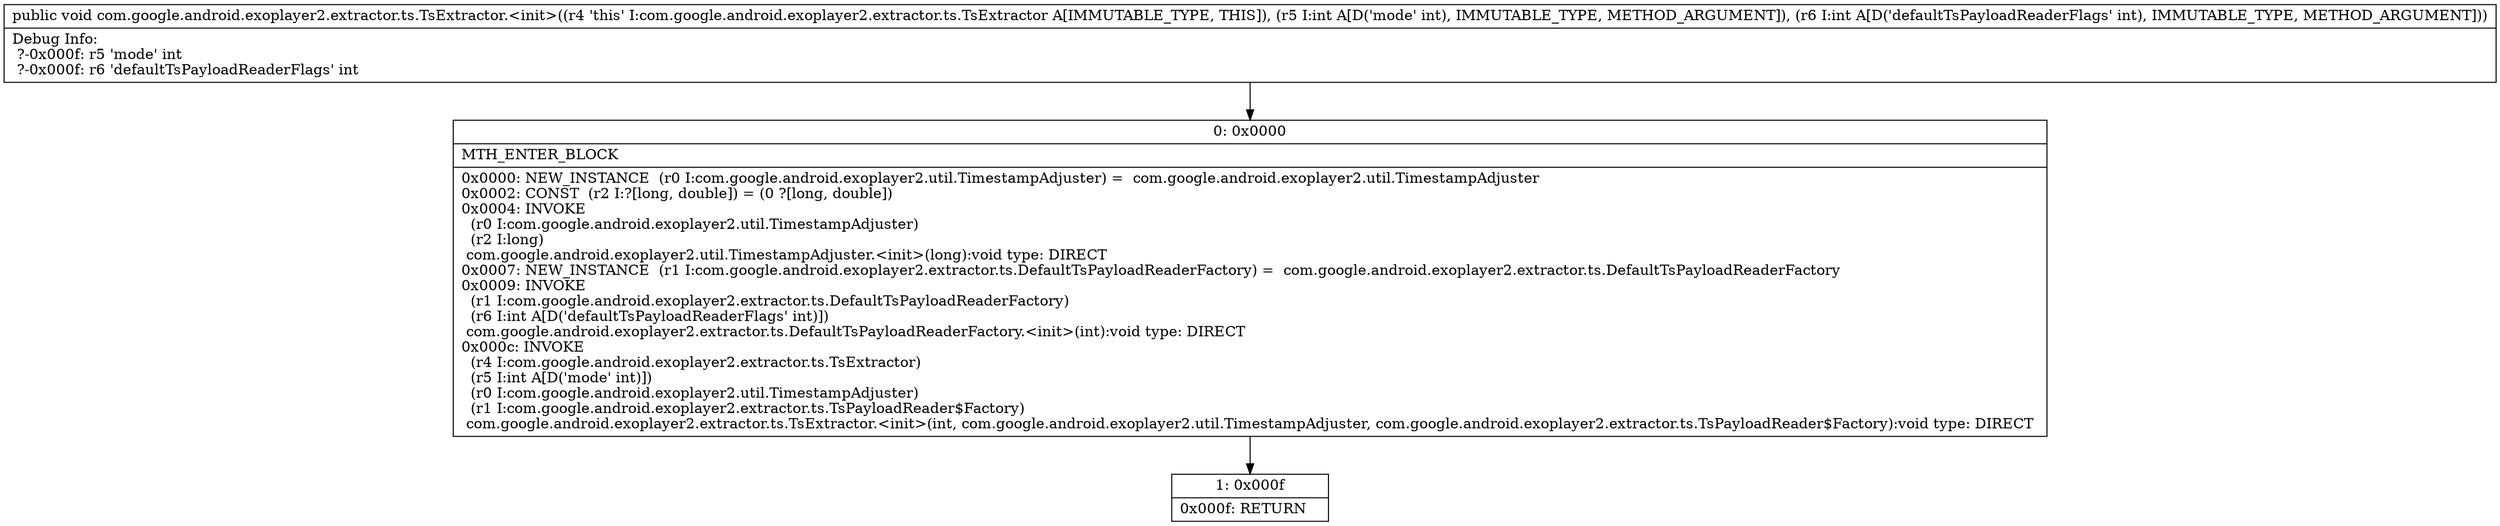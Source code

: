 digraph "CFG forcom.google.android.exoplayer2.extractor.ts.TsExtractor.\<init\>(II)V" {
Node_0 [shape=record,label="{0\:\ 0x0000|MTH_ENTER_BLOCK\l|0x0000: NEW_INSTANCE  (r0 I:com.google.android.exoplayer2.util.TimestampAdjuster) =  com.google.android.exoplayer2.util.TimestampAdjuster \l0x0002: CONST  (r2 I:?[long, double]) = (0 ?[long, double]) \l0x0004: INVOKE  \l  (r0 I:com.google.android.exoplayer2.util.TimestampAdjuster)\l  (r2 I:long)\l com.google.android.exoplayer2.util.TimestampAdjuster.\<init\>(long):void type: DIRECT \l0x0007: NEW_INSTANCE  (r1 I:com.google.android.exoplayer2.extractor.ts.DefaultTsPayloadReaderFactory) =  com.google.android.exoplayer2.extractor.ts.DefaultTsPayloadReaderFactory \l0x0009: INVOKE  \l  (r1 I:com.google.android.exoplayer2.extractor.ts.DefaultTsPayloadReaderFactory)\l  (r6 I:int A[D('defaultTsPayloadReaderFlags' int)])\l com.google.android.exoplayer2.extractor.ts.DefaultTsPayloadReaderFactory.\<init\>(int):void type: DIRECT \l0x000c: INVOKE  \l  (r4 I:com.google.android.exoplayer2.extractor.ts.TsExtractor)\l  (r5 I:int A[D('mode' int)])\l  (r0 I:com.google.android.exoplayer2.util.TimestampAdjuster)\l  (r1 I:com.google.android.exoplayer2.extractor.ts.TsPayloadReader$Factory)\l com.google.android.exoplayer2.extractor.ts.TsExtractor.\<init\>(int, com.google.android.exoplayer2.util.TimestampAdjuster, com.google.android.exoplayer2.extractor.ts.TsPayloadReader$Factory):void type: DIRECT \l}"];
Node_1 [shape=record,label="{1\:\ 0x000f|0x000f: RETURN   \l}"];
MethodNode[shape=record,label="{public void com.google.android.exoplayer2.extractor.ts.TsExtractor.\<init\>((r4 'this' I:com.google.android.exoplayer2.extractor.ts.TsExtractor A[IMMUTABLE_TYPE, THIS]), (r5 I:int A[D('mode' int), IMMUTABLE_TYPE, METHOD_ARGUMENT]), (r6 I:int A[D('defaultTsPayloadReaderFlags' int), IMMUTABLE_TYPE, METHOD_ARGUMENT]))  | Debug Info:\l  ?\-0x000f: r5 'mode' int\l  ?\-0x000f: r6 'defaultTsPayloadReaderFlags' int\l}"];
MethodNode -> Node_0;
Node_0 -> Node_1;
}

